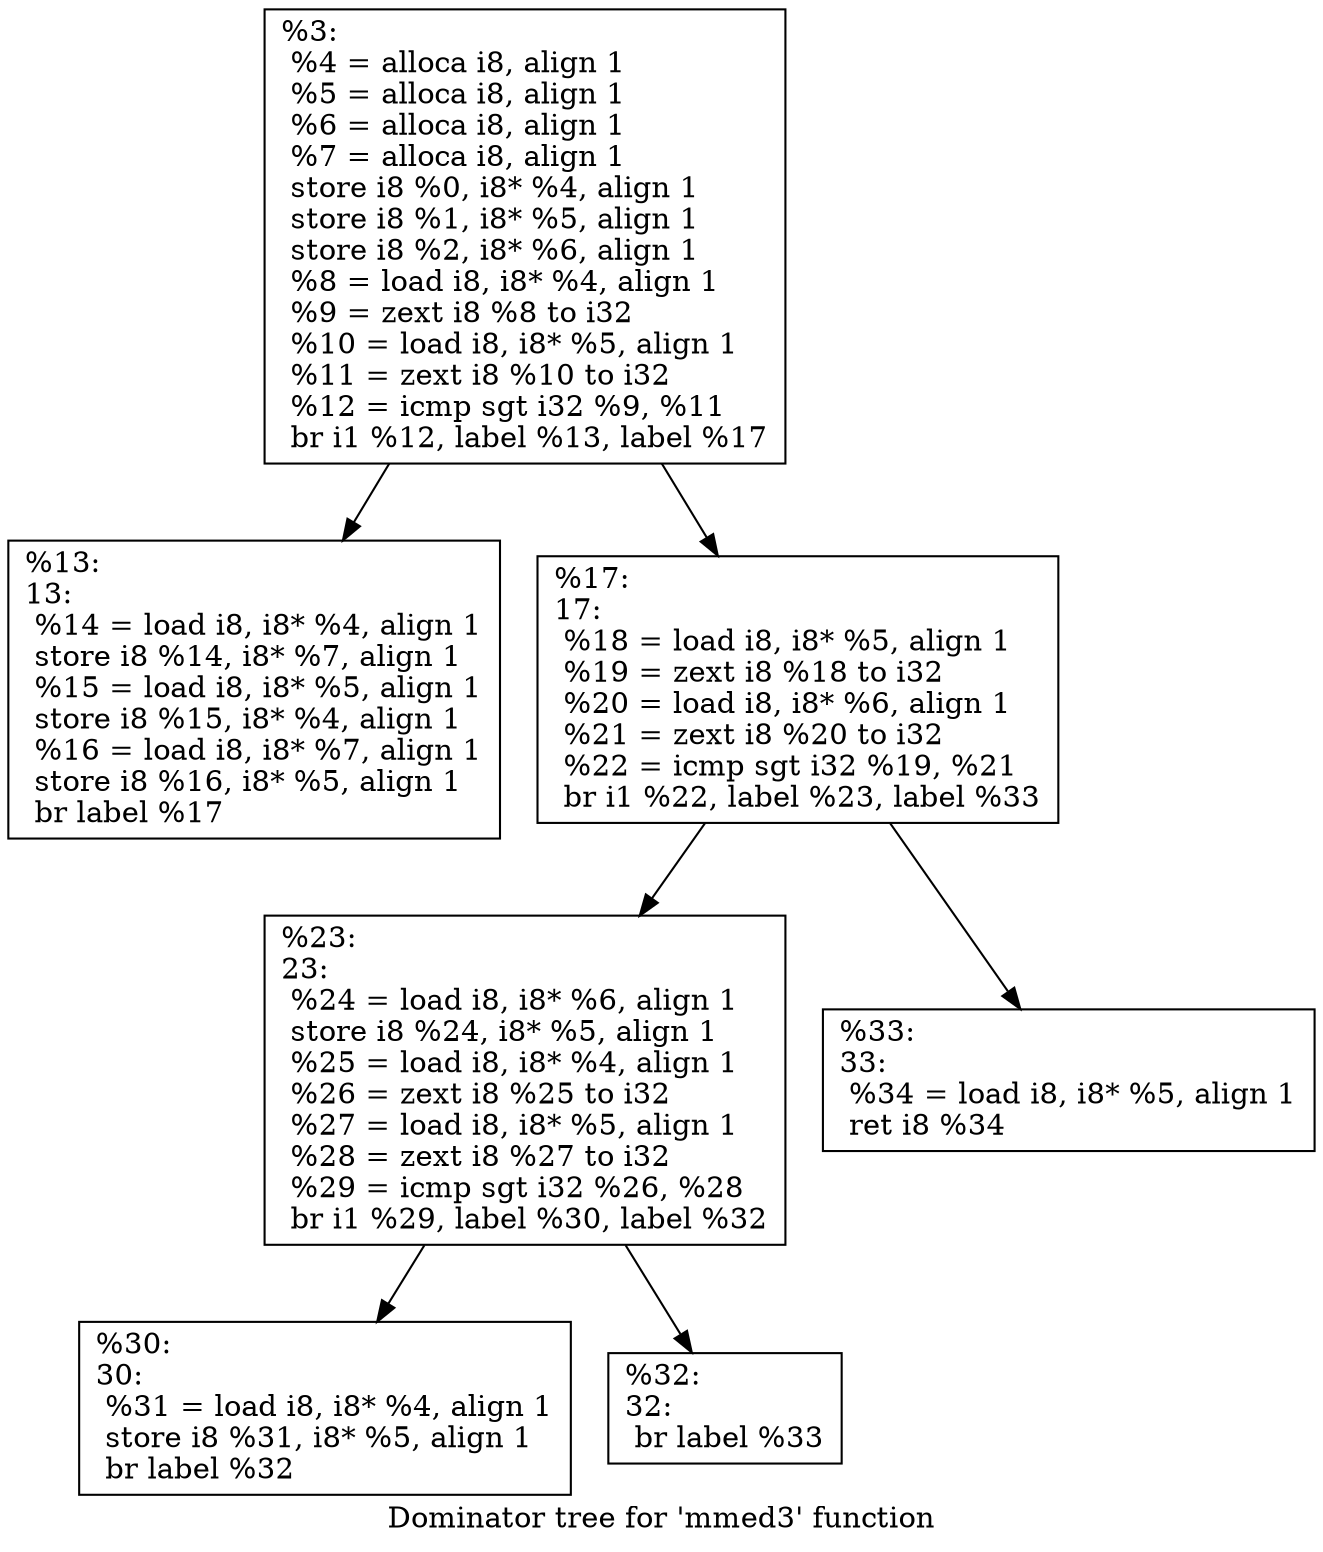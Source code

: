 digraph "Dominator tree for 'mmed3' function" {
	label="Dominator tree for 'mmed3' function";

	Node0xb19900 [shape=record,label="{%3:\l  %4 = alloca i8, align 1\l  %5 = alloca i8, align 1\l  %6 = alloca i8, align 1\l  %7 = alloca i8, align 1\l  store i8 %0, i8* %4, align 1\l  store i8 %1, i8* %5, align 1\l  store i8 %2, i8* %6, align 1\l  %8 = load i8, i8* %4, align 1\l  %9 = zext i8 %8 to i32\l  %10 = load i8, i8* %5, align 1\l  %11 = zext i8 %10 to i32\l  %12 = icmp sgt i32 %9, %11\l  br i1 %12, label %13, label %17\l}"];
	Node0xb19900 -> Node0xcd6dc0;
	Node0xb19900 -> Node0xb42180;
	Node0xcd6dc0 [shape=record,label="{%13:\l13:                                               \l  %14 = load i8, i8* %4, align 1\l  store i8 %14, i8* %7, align 1\l  %15 = load i8, i8* %5, align 1\l  store i8 %15, i8* %4, align 1\l  %16 = load i8, i8* %7, align 1\l  store i8 %16, i8* %5, align 1\l  br label %17\l}"];
	Node0xb42180 [shape=record,label="{%17:\l17:                                               \l  %18 = load i8, i8* %5, align 1\l  %19 = zext i8 %18 to i32\l  %20 = load i8, i8* %6, align 1\l  %21 = zext i8 %20 to i32\l  %22 = icmp sgt i32 %19, %21\l  br i1 %22, label %23, label %33\l}"];
	Node0xb42180 -> Node0xcc7f90;
	Node0xb42180 -> Node0xd7b6e0;
	Node0xcc7f90 [shape=record,label="{%23:\l23:                                               \l  %24 = load i8, i8* %6, align 1\l  store i8 %24, i8* %5, align 1\l  %25 = load i8, i8* %4, align 1\l  %26 = zext i8 %25 to i32\l  %27 = load i8, i8* %5, align 1\l  %28 = zext i8 %27 to i32\l  %29 = icmp sgt i32 %26, %28\l  br i1 %29, label %30, label %32\l}"];
	Node0xcc7f90 -> Node0xcd43e0;
	Node0xcc7f90 -> Node0xce2d00;
	Node0xcd43e0 [shape=record,label="{%30:\l30:                                               \l  %31 = load i8, i8* %4, align 1\l  store i8 %31, i8* %5, align 1\l  br label %32\l}"];
	Node0xce2d00 [shape=record,label="{%32:\l32:                                               \l  br label %33\l}"];
	Node0xd7b6e0 [shape=record,label="{%33:\l33:                                               \l  %34 = load i8, i8* %5, align 1\l  ret i8 %34\l}"];
}
